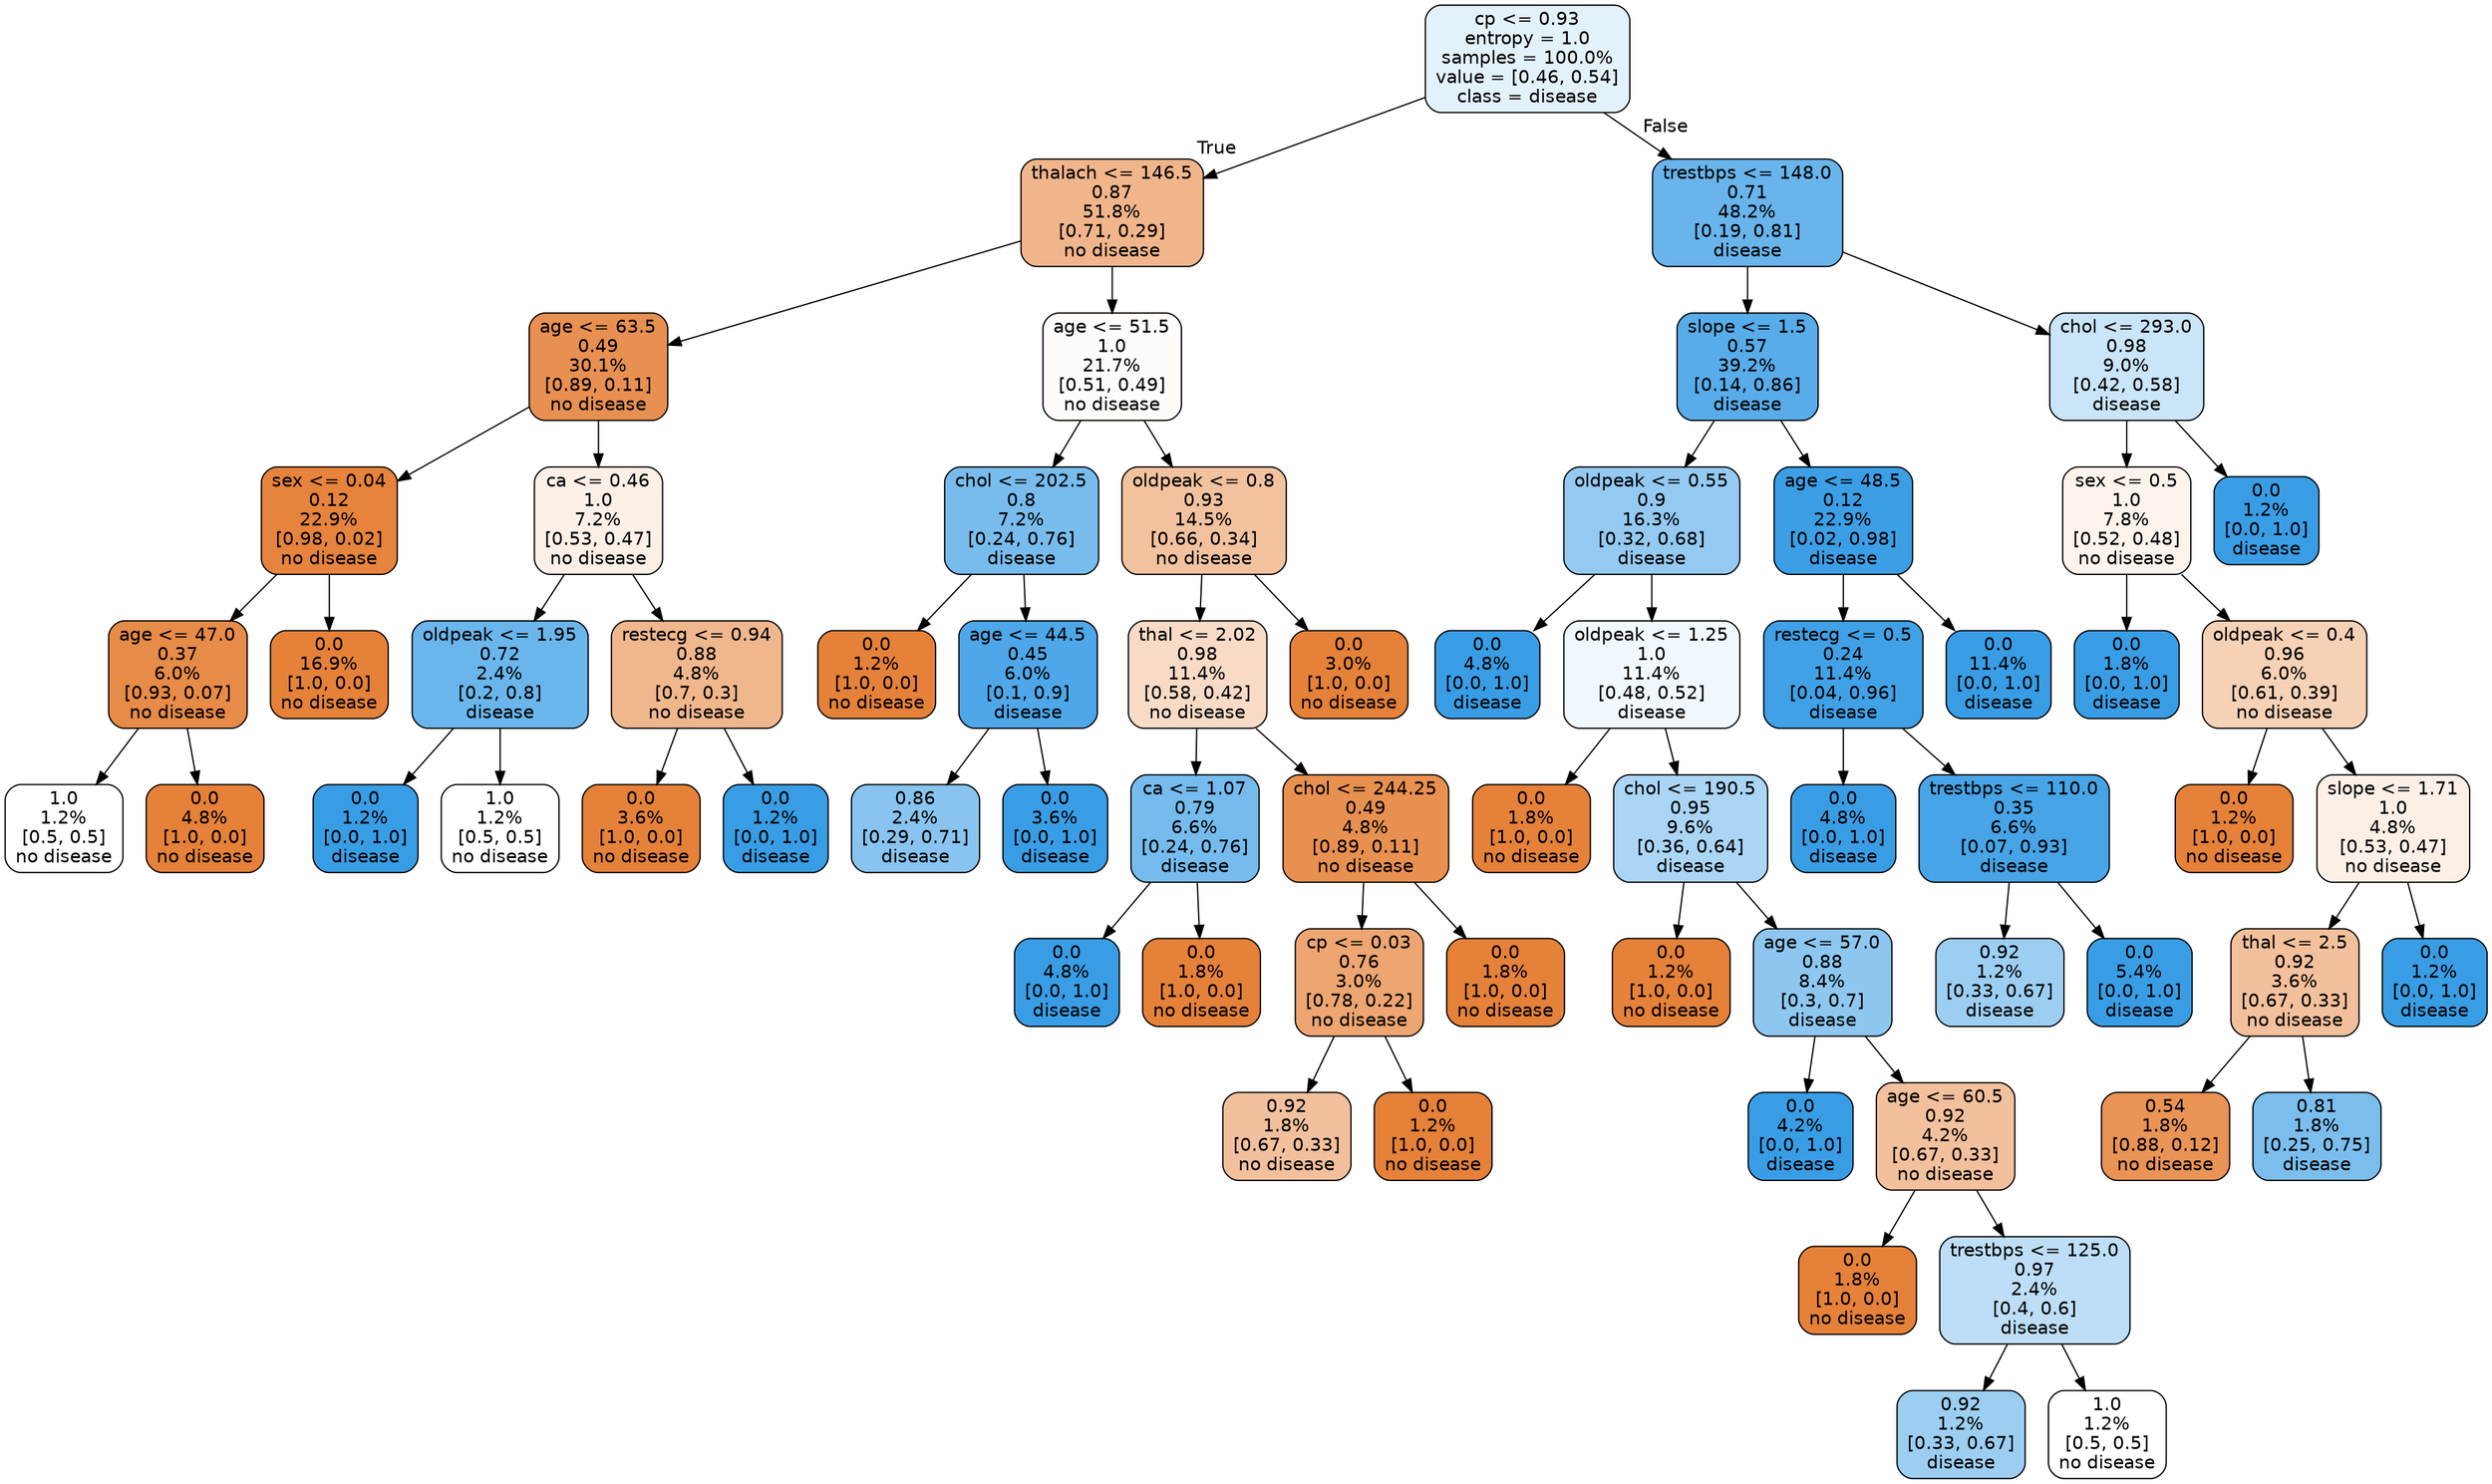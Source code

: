 digraph Tree {
node [shape=box, style="filled, rounded", color="black", fontname=helvetica] ;
edge [fontname=helvetica] ;
0 [label="cp <= 0.93\nentropy = 1.0\nsamples = 100.0%\nvalue = [0.46, 0.54]\nclass = disease", fillcolor="#399de523"] ;
1 [label="thalach <= 146.5\n0.87\n51.8%\n[0.71, 0.29]\nno disease", fillcolor="#e5813995"] ;
0 -> 1 [labeldistance=2.5, labelangle=45, headlabel="True"] ;
2 [label="age <= 63.5\n0.49\n30.1%\n[0.89, 0.11]\nno disease", fillcolor="#e58139e0"] ;
1 -> 2 ;
3 [label="sex <= 0.04\n0.12\n22.9%\n[0.98, 0.02]\nno disease", fillcolor="#e58139fb"] ;
2 -> 3 ;
4 [label="age <= 47.0\n0.37\n6.0%\n[0.93, 0.07]\nno disease", fillcolor="#e58139eb"] ;
3 -> 4 ;
5 [label="1.0\n1.2%\n[0.5, 0.5]\nno disease", fillcolor="#e5813900"] ;
4 -> 5 ;
6 [label="0.0\n4.8%\n[1.0, 0.0]\nno disease", fillcolor="#e58139ff"] ;
4 -> 6 ;
7 [label="0.0\n16.9%\n[1.0, 0.0]\nno disease", fillcolor="#e58139ff"] ;
3 -> 7 ;
8 [label="ca <= 0.46\n1.0\n7.2%\n[0.53, 0.47]\nno disease", fillcolor="#e5813920"] ;
2 -> 8 ;
9 [label="oldpeak <= 1.95\n0.72\n2.4%\n[0.2, 0.8]\ndisease", fillcolor="#399de5bf"] ;
8 -> 9 ;
10 [label="0.0\n1.2%\n[0.0, 1.0]\ndisease", fillcolor="#399de5ff"] ;
9 -> 10 ;
11 [label="1.0\n1.2%\n[0.5, 0.5]\nno disease", fillcolor="#e5813900"] ;
9 -> 11 ;
12 [label="restecg <= 0.94\n0.88\n4.8%\n[0.7, 0.3]\nno disease", fillcolor="#e5813992"] ;
8 -> 12 ;
13 [label="0.0\n3.6%\n[1.0, 0.0]\nno disease", fillcolor="#e58139ff"] ;
12 -> 13 ;
14 [label="0.0\n1.2%\n[0.0, 1.0]\ndisease", fillcolor="#399de5ff"] ;
12 -> 14 ;
15 [label="age <= 51.5\n1.0\n21.7%\n[0.51, 0.49]\nno disease", fillcolor="#e5813907"] ;
1 -> 15 ;
16 [label="chol <= 202.5\n0.8\n7.2%\n[0.24, 0.76]\ndisease", fillcolor="#399de5ae"] ;
15 -> 16 ;
17 [label="0.0\n1.2%\n[1.0, 0.0]\nno disease", fillcolor="#e58139ff"] ;
16 -> 17 ;
18 [label="age <= 44.5\n0.45\n6.0%\n[0.1, 0.9]\ndisease", fillcolor="#399de5e4"] ;
16 -> 18 ;
19 [label="0.86\n2.4%\n[0.29, 0.71]\ndisease", fillcolor="#399de599"] ;
18 -> 19 ;
20 [label="0.0\n3.6%\n[0.0, 1.0]\ndisease", fillcolor="#399de5ff"] ;
18 -> 20 ;
21 [label="oldpeak <= 0.8\n0.93\n14.5%\n[0.66, 0.34]\nno disease", fillcolor="#e581397b"] ;
15 -> 21 ;
22 [label="thal <= 2.02\n0.98\n11.4%\n[0.58, 0.42]\nno disease", fillcolor="#e5813949"] ;
21 -> 22 ;
23 [label="ca <= 1.07\n0.79\n6.6%\n[0.24, 0.76]\ndisease", fillcolor="#399de5b1"] ;
22 -> 23 ;
24 [label="0.0\n4.8%\n[0.0, 1.0]\ndisease", fillcolor="#399de5ff"] ;
23 -> 24 ;
25 [label="0.0\n1.8%\n[1.0, 0.0]\nno disease", fillcolor="#e58139ff"] ;
23 -> 25 ;
26 [label="chol <= 244.25\n0.49\n4.8%\n[0.89, 0.11]\nno disease", fillcolor="#e58139e1"] ;
22 -> 26 ;
27 [label="cp <= 0.03\n0.76\n3.0%\n[0.78, 0.22]\nno disease", fillcolor="#e58139b6"] ;
26 -> 27 ;
28 [label="0.92\n1.8%\n[0.67, 0.33]\nno disease", fillcolor="#e581397f"] ;
27 -> 28 ;
29 [label="0.0\n1.2%\n[1.0, 0.0]\nno disease", fillcolor="#e58139ff"] ;
27 -> 29 ;
30 [label="0.0\n1.8%\n[1.0, 0.0]\nno disease", fillcolor="#e58139ff"] ;
26 -> 30 ;
31 [label="0.0\n3.0%\n[1.0, 0.0]\nno disease", fillcolor="#e58139ff"] ;
21 -> 31 ;
32 [label="trestbps <= 148.0\n0.71\n48.2%\n[0.19, 0.81]\ndisease", fillcolor="#399de5c2"] ;
0 -> 32 [labeldistance=2.5, labelangle=-45, headlabel="False"] ;
33 [label="slope <= 1.5\n0.57\n39.2%\n[0.14, 0.86]\ndisease", fillcolor="#399de5d7"] ;
32 -> 33 ;
34 [label="oldpeak <= 0.55\n0.9\n16.3%\n[0.32, 0.68]\ndisease", fillcolor="#399de589"] ;
33 -> 34 ;
35 [label="0.0\n4.8%\n[0.0, 1.0]\ndisease", fillcolor="#399de5ff"] ;
34 -> 35 ;
36 [label="oldpeak <= 1.25\n1.0\n11.4%\n[0.48, 0.52]\ndisease", fillcolor="#399de512"] ;
34 -> 36 ;
37 [label="0.0\n1.8%\n[1.0, 0.0]\nno disease", fillcolor="#e58139ff"] ;
36 -> 37 ;
38 [label="chol <= 190.5\n0.95\n9.6%\n[0.36, 0.64]\ndisease", fillcolor="#399de56d"] ;
36 -> 38 ;
39 [label="0.0\n1.2%\n[1.0, 0.0]\nno disease", fillcolor="#e58139ff"] ;
38 -> 39 ;
40 [label="age <= 57.0\n0.88\n8.4%\n[0.3, 0.7]\ndisease", fillcolor="#399de592"] ;
38 -> 40 ;
41 [label="0.0\n4.2%\n[0.0, 1.0]\ndisease", fillcolor="#399de5ff"] ;
40 -> 41 ;
42 [label="age <= 60.5\n0.92\n4.2%\n[0.67, 0.33]\nno disease", fillcolor="#e581397f"] ;
40 -> 42 ;
43 [label="0.0\n1.8%\n[1.0, 0.0]\nno disease", fillcolor="#e58139ff"] ;
42 -> 43 ;
44 [label="trestbps <= 125.0\n0.97\n2.4%\n[0.4, 0.6]\ndisease", fillcolor="#399de555"] ;
42 -> 44 ;
45 [label="0.92\n1.2%\n[0.33, 0.67]\ndisease", fillcolor="#399de57f"] ;
44 -> 45 ;
46 [label="1.0\n1.2%\n[0.5, 0.5]\nno disease", fillcolor="#e5813900"] ;
44 -> 46 ;
47 [label="age <= 48.5\n0.12\n22.9%\n[0.02, 0.98]\ndisease", fillcolor="#399de5fb"] ;
33 -> 47 ;
48 [label="restecg <= 0.5\n0.24\n11.4%\n[0.04, 0.96]\ndisease", fillcolor="#399de5f5"] ;
47 -> 48 ;
49 [label="0.0\n4.8%\n[0.0, 1.0]\ndisease", fillcolor="#399de5ff"] ;
48 -> 49 ;
50 [label="trestbps <= 110.0\n0.35\n6.6%\n[0.07, 0.93]\ndisease", fillcolor="#399de5ed"] ;
48 -> 50 ;
51 [label="0.92\n1.2%\n[0.33, 0.67]\ndisease", fillcolor="#399de57f"] ;
50 -> 51 ;
52 [label="0.0\n5.4%\n[0.0, 1.0]\ndisease", fillcolor="#399de5ff"] ;
50 -> 52 ;
53 [label="0.0\n11.4%\n[0.0, 1.0]\ndisease", fillcolor="#399de5ff"] ;
47 -> 53 ;
54 [label="chol <= 293.0\n0.98\n9.0%\n[0.42, 0.58]\ndisease", fillcolor="#399de544"] ;
32 -> 54 ;
55 [label="sex <= 0.5\n1.0\n7.8%\n[0.52, 0.48]\nno disease", fillcolor="#e5813917"] ;
54 -> 55 ;
56 [label="0.0\n1.8%\n[0.0, 1.0]\ndisease", fillcolor="#399de5ff"] ;
55 -> 56 ;
57 [label="oldpeak <= 0.4\n0.96\n6.0%\n[0.61, 0.39]\nno disease", fillcolor="#e581395d"] ;
55 -> 57 ;
58 [label="0.0\n1.2%\n[1.0, 0.0]\nno disease", fillcolor="#e58139ff"] ;
57 -> 58 ;
59 [label="slope <= 1.71\n1.0\n4.8%\n[0.53, 0.47]\nno disease", fillcolor="#e5813920"] ;
57 -> 59 ;
60 [label="thal <= 2.5\n0.92\n3.6%\n[0.67, 0.33]\nno disease", fillcolor="#e581397f"] ;
59 -> 60 ;
61 [label="0.54\n1.8%\n[0.88, 0.12]\nno disease", fillcolor="#e58139db"] ;
60 -> 61 ;
62 [label="0.81\n1.8%\n[0.25, 0.75]\ndisease", fillcolor="#399de5aa"] ;
60 -> 62 ;
63 [label="0.0\n1.2%\n[0.0, 1.0]\ndisease", fillcolor="#399de5ff"] ;
59 -> 63 ;
64 [label="0.0\n1.2%\n[0.0, 1.0]\ndisease", fillcolor="#399de5ff"] ;
54 -> 64 ;
}